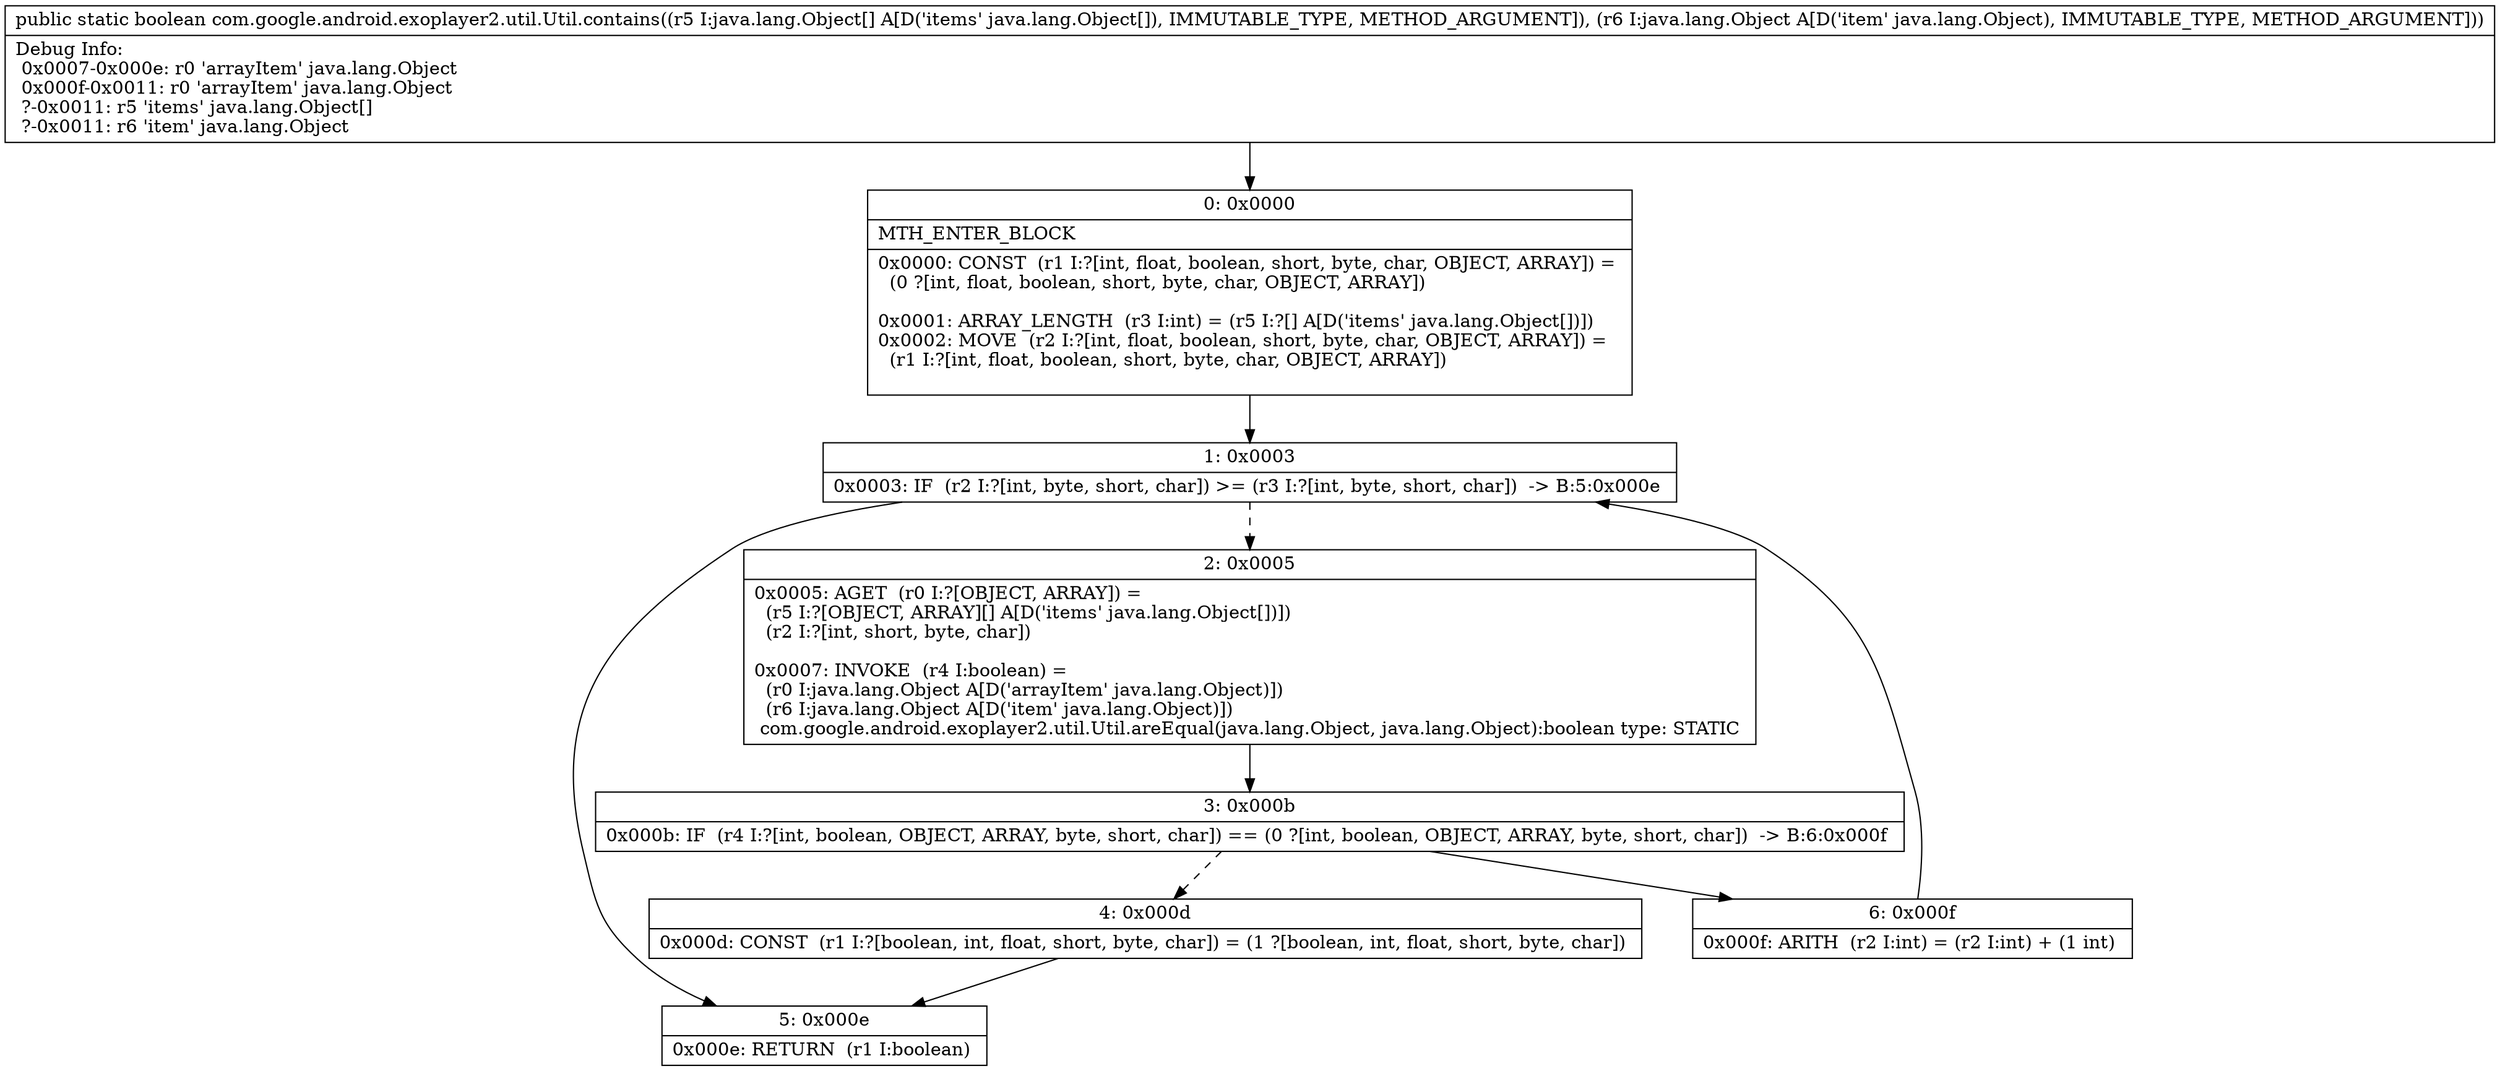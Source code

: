 digraph "CFG forcom.google.android.exoplayer2.util.Util.contains([Ljava\/lang\/Object;Ljava\/lang\/Object;)Z" {
Node_0 [shape=record,label="{0\:\ 0x0000|MTH_ENTER_BLOCK\l|0x0000: CONST  (r1 I:?[int, float, boolean, short, byte, char, OBJECT, ARRAY]) = \l  (0 ?[int, float, boolean, short, byte, char, OBJECT, ARRAY])\l \l0x0001: ARRAY_LENGTH  (r3 I:int) = (r5 I:?[] A[D('items' java.lang.Object[])]) \l0x0002: MOVE  (r2 I:?[int, float, boolean, short, byte, char, OBJECT, ARRAY]) = \l  (r1 I:?[int, float, boolean, short, byte, char, OBJECT, ARRAY])\l \l}"];
Node_1 [shape=record,label="{1\:\ 0x0003|0x0003: IF  (r2 I:?[int, byte, short, char]) \>= (r3 I:?[int, byte, short, char])  \-\> B:5:0x000e \l}"];
Node_2 [shape=record,label="{2\:\ 0x0005|0x0005: AGET  (r0 I:?[OBJECT, ARRAY]) = \l  (r5 I:?[OBJECT, ARRAY][] A[D('items' java.lang.Object[])])\l  (r2 I:?[int, short, byte, char])\l \l0x0007: INVOKE  (r4 I:boolean) = \l  (r0 I:java.lang.Object A[D('arrayItem' java.lang.Object)])\l  (r6 I:java.lang.Object A[D('item' java.lang.Object)])\l com.google.android.exoplayer2.util.Util.areEqual(java.lang.Object, java.lang.Object):boolean type: STATIC \l}"];
Node_3 [shape=record,label="{3\:\ 0x000b|0x000b: IF  (r4 I:?[int, boolean, OBJECT, ARRAY, byte, short, char]) == (0 ?[int, boolean, OBJECT, ARRAY, byte, short, char])  \-\> B:6:0x000f \l}"];
Node_4 [shape=record,label="{4\:\ 0x000d|0x000d: CONST  (r1 I:?[boolean, int, float, short, byte, char]) = (1 ?[boolean, int, float, short, byte, char]) \l}"];
Node_5 [shape=record,label="{5\:\ 0x000e|0x000e: RETURN  (r1 I:boolean) \l}"];
Node_6 [shape=record,label="{6\:\ 0x000f|0x000f: ARITH  (r2 I:int) = (r2 I:int) + (1 int) \l}"];
MethodNode[shape=record,label="{public static boolean com.google.android.exoplayer2.util.Util.contains((r5 I:java.lang.Object[] A[D('items' java.lang.Object[]), IMMUTABLE_TYPE, METHOD_ARGUMENT]), (r6 I:java.lang.Object A[D('item' java.lang.Object), IMMUTABLE_TYPE, METHOD_ARGUMENT]))  | Debug Info:\l  0x0007\-0x000e: r0 'arrayItem' java.lang.Object\l  0x000f\-0x0011: r0 'arrayItem' java.lang.Object\l  ?\-0x0011: r5 'items' java.lang.Object[]\l  ?\-0x0011: r6 'item' java.lang.Object\l}"];
MethodNode -> Node_0;
Node_0 -> Node_1;
Node_1 -> Node_2[style=dashed];
Node_1 -> Node_5;
Node_2 -> Node_3;
Node_3 -> Node_4[style=dashed];
Node_3 -> Node_6;
Node_4 -> Node_5;
Node_6 -> Node_1;
}

